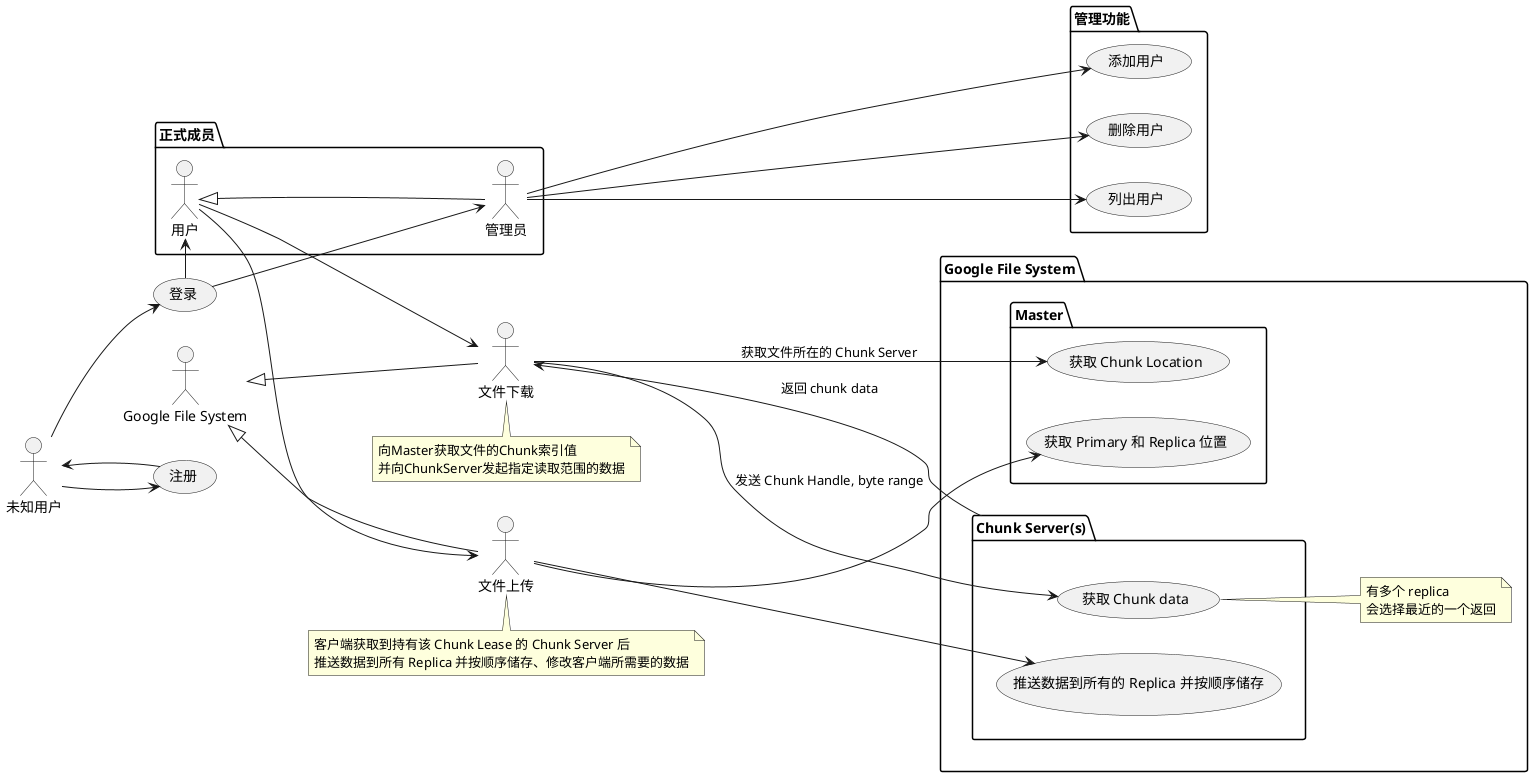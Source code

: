 @startuml "用例图"
left to right direction
actor "未知用户" as USER

usecase "注册" as Register
usecase "登录" as Login

USER --> Register
Register --> USER

package 正式成员 {
  actor "管理员" as ADMIN
  actor "用户" as R_USER
}

R_USER <|-- ADMIN

USER --> Login
Login -> R_USER
Login -> ADMIN



package 管理功能 {
  usecase "添加用户" as ADD_USER
  usecase "删除用户" as DELETE_USER
  usecase "列出用户" as LIST_USER
}

ADMIN -down-> ADD_USER
ADMIN -down-> DELETE_USER
ADMIN -down-> LIST_USER

actor "Google File System" as GFS
actor "文件上传" as file_upload
actor "文件下载" as file_download

note bottom of file_upload : 客户端获取到持有该 Chunk Lease 的 Chunk Server 后\n推送数据到所有 Replica 并按顺序储存、修改客户端所需要的数据

note bottom of file_download : 向Master获取文件的Chunk索引值\n并向ChunkServer发起指定读取范围的数据

GFS <|-- file_upload
GFS <|-- file_download

R_USER --> file_upload
R_USER --> file_download

package "Google File System" as GFS_ {
  package "Master" as master {
    usecase "获取 Chunk Location" as chunk_location
    usecase "获取 Primary 和 Replica 位置" as get_location
  }

  package "Chunk Server(s)" as chunk_server{
    usecase "获取 Chunk data" as chunk_data
    usecase "推送数据到所有的 Replica 并按顺序储存" as store_to_all
  }

  note right of chunk_data : 有多个 replica\n会选择最近的一个返回
  
}

' ----------------download--------------------
file_download --> chunk_location : "获取文件所在的 Chunk Server"
file_download --> chunk_data : "发送 Chunk Handle, byte range"

chunk_server --> file_download : "返回 chunk data"


' ---------------upload-----------------------
file_upload --> get_location
file_upload --> store_to_all

@enduml